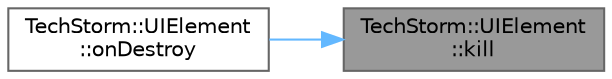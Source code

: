 digraph "TechStorm::UIElement::kill"
{
 // LATEX_PDF_SIZE
  bgcolor="transparent";
  edge [fontname=Helvetica,fontsize=10,labelfontname=Helvetica,labelfontsize=10];
  node [fontname=Helvetica,fontsize=10,shape=box,height=0.2,width=0.4];
  rankdir="RL";
  Node1 [id="Node000001",label="TechStorm::UIElement\l::kill",height=0.2,width=0.4,color="gray40", fillcolor="grey60", style="filled", fontcolor="black",tooltip=" "];
  Node1 -> Node2 [id="edge1_Node000001_Node000002",dir="back",color="steelblue1",style="solid",tooltip=" "];
  Node2 [id="Node000002",label="TechStorm::UIElement\l::onDestroy",height=0.2,width=0.4,color="grey40", fillcolor="white", style="filled",URL="$class_tech_storm_1_1_u_i_element.html#a1cb29d9f4420cfc790d531b96dd57749",tooltip=" "];
}
